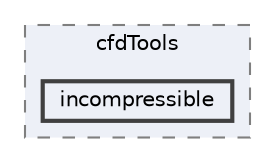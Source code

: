 digraph "src/finiteVolume/cfdTools/incompressible"
{
 // LATEX_PDF_SIZE
  bgcolor="transparent";
  edge [fontname=Helvetica,fontsize=10,labelfontname=Helvetica,labelfontsize=10];
  node [fontname=Helvetica,fontsize=10,shape=box,height=0.2,width=0.4];
  compound=true
  subgraph clusterdir_cc121c37a2300e902425728df0054672 {
    graph [ bgcolor="#edf0f7", pencolor="grey50", label="cfdTools", fontname=Helvetica,fontsize=10 style="filled,dashed", URL="dir_cc121c37a2300e902425728df0054672.html",tooltip=""]
  dir_5ed5e758cd5246302214e3fe393dc897 [label="incompressible", fillcolor="#edf0f7", color="grey25", style="filled,bold", URL="dir_5ed5e758cd5246302214e3fe393dc897.html",tooltip=""];
  }
}

